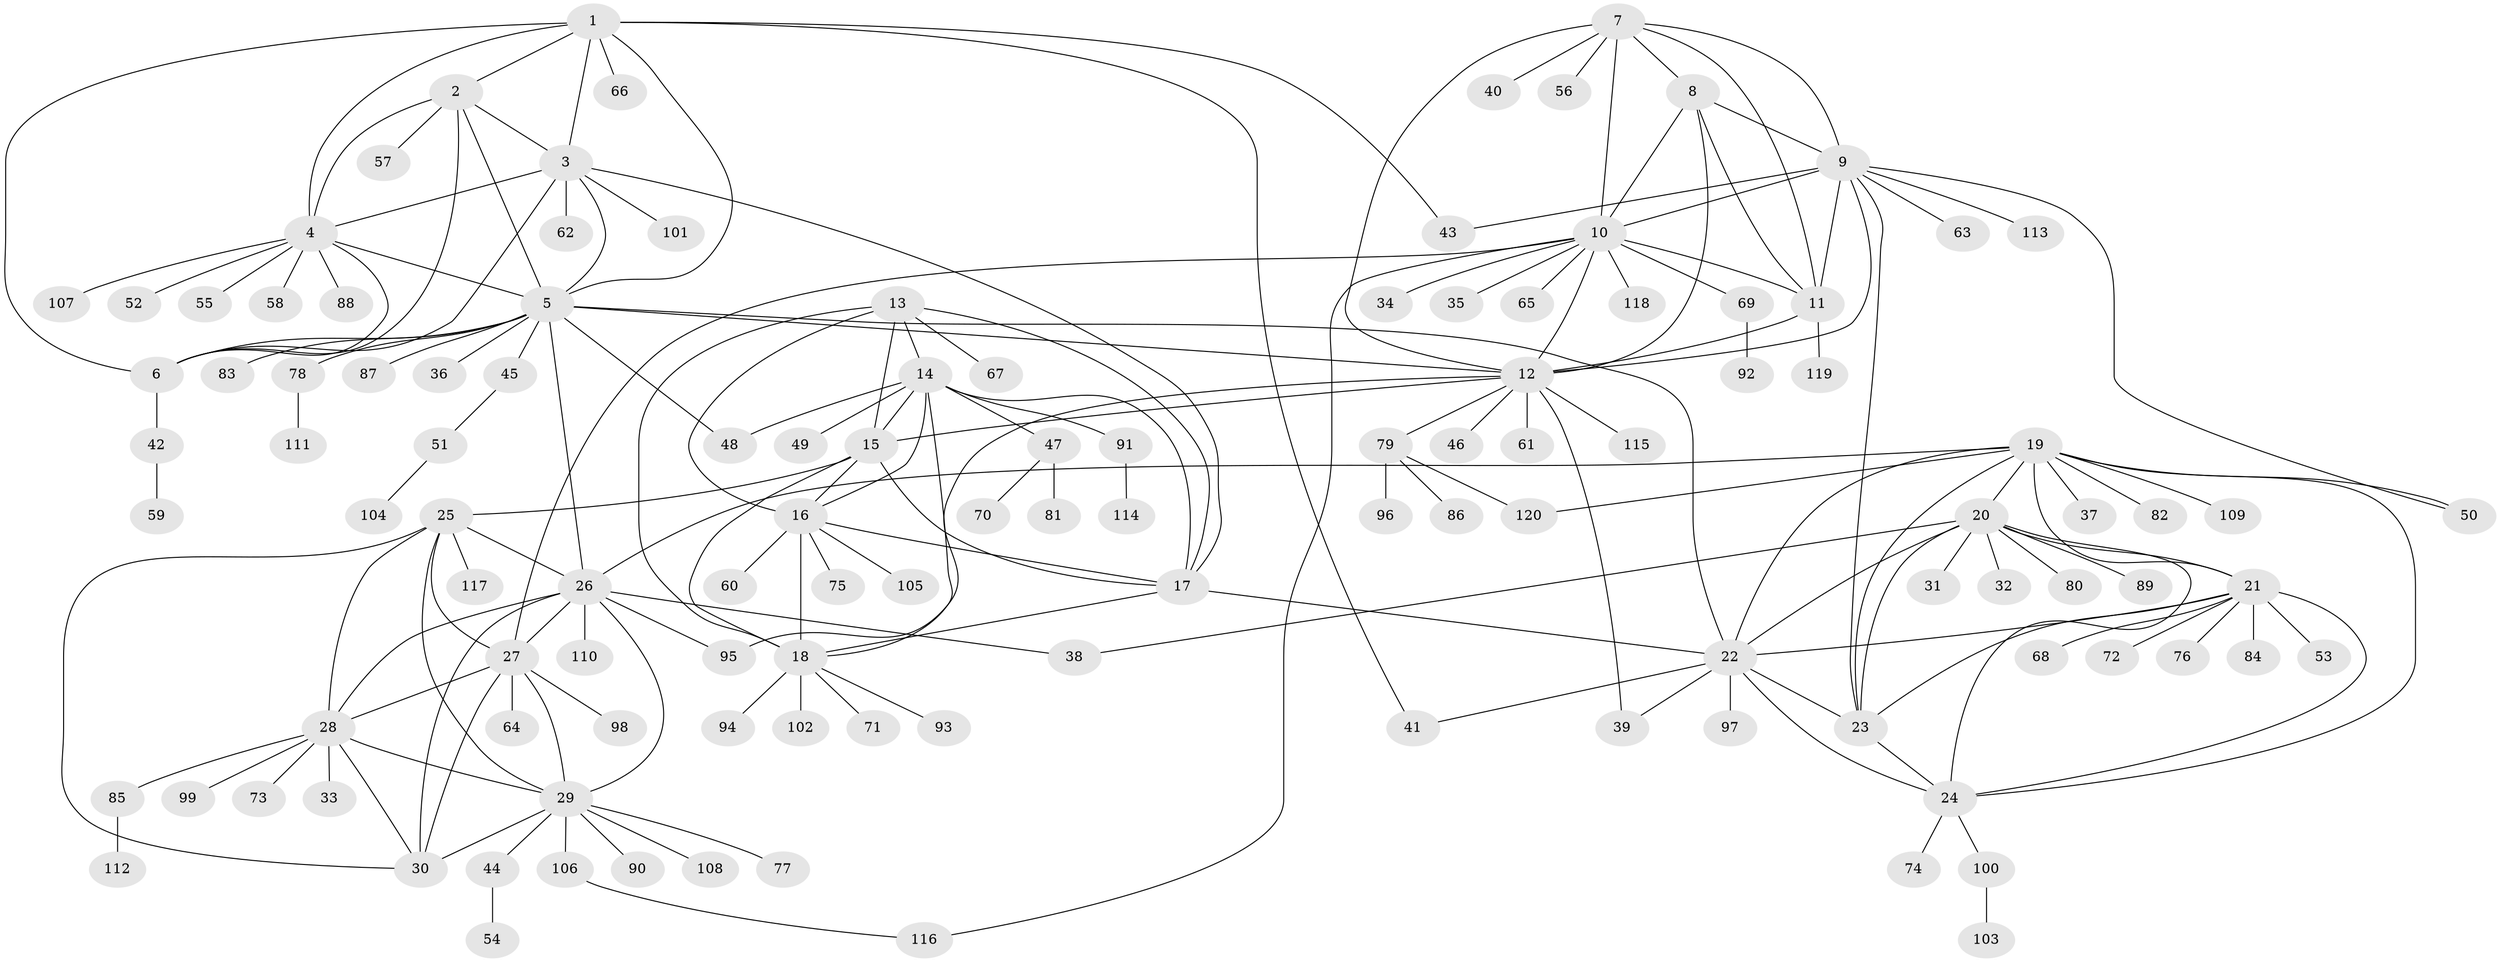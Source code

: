 // coarse degree distribution, {6: 0.010526315789473684, 4: 0.042105263157894736, 7: 0.021052631578947368, 8: 0.031578947368421054, 14: 0.010526315789473684, 5: 0.031578947368421054, 11: 0.021052631578947368, 13: 0.021052631578947368, 9: 0.031578947368421054, 10: 0.010526315789473684, 1: 0.6210526315789474, 2: 0.1368421052631579, 3: 0.010526315789473684}
// Generated by graph-tools (version 1.1) at 2025/52/02/27/25 19:52:16]
// undirected, 120 vertices, 184 edges
graph export_dot {
graph [start="1"]
  node [color=gray90,style=filled];
  1;
  2;
  3;
  4;
  5;
  6;
  7;
  8;
  9;
  10;
  11;
  12;
  13;
  14;
  15;
  16;
  17;
  18;
  19;
  20;
  21;
  22;
  23;
  24;
  25;
  26;
  27;
  28;
  29;
  30;
  31;
  32;
  33;
  34;
  35;
  36;
  37;
  38;
  39;
  40;
  41;
  42;
  43;
  44;
  45;
  46;
  47;
  48;
  49;
  50;
  51;
  52;
  53;
  54;
  55;
  56;
  57;
  58;
  59;
  60;
  61;
  62;
  63;
  64;
  65;
  66;
  67;
  68;
  69;
  70;
  71;
  72;
  73;
  74;
  75;
  76;
  77;
  78;
  79;
  80;
  81;
  82;
  83;
  84;
  85;
  86;
  87;
  88;
  89;
  90;
  91;
  92;
  93;
  94;
  95;
  96;
  97;
  98;
  99;
  100;
  101;
  102;
  103;
  104;
  105;
  106;
  107;
  108;
  109;
  110;
  111;
  112;
  113;
  114;
  115;
  116;
  117;
  118;
  119;
  120;
  1 -- 2;
  1 -- 3;
  1 -- 4;
  1 -- 5;
  1 -- 6;
  1 -- 41;
  1 -- 43;
  1 -- 66;
  2 -- 3;
  2 -- 4;
  2 -- 5;
  2 -- 6;
  2 -- 57;
  3 -- 4;
  3 -- 5;
  3 -- 6;
  3 -- 17;
  3 -- 62;
  3 -- 101;
  4 -- 5;
  4 -- 6;
  4 -- 52;
  4 -- 55;
  4 -- 58;
  4 -- 88;
  4 -- 107;
  5 -- 6;
  5 -- 12;
  5 -- 22;
  5 -- 26;
  5 -- 36;
  5 -- 45;
  5 -- 48;
  5 -- 78;
  5 -- 83;
  5 -- 87;
  6 -- 42;
  7 -- 8;
  7 -- 9;
  7 -- 10;
  7 -- 11;
  7 -- 12;
  7 -- 40;
  7 -- 56;
  8 -- 9;
  8 -- 10;
  8 -- 11;
  8 -- 12;
  9 -- 10;
  9 -- 11;
  9 -- 12;
  9 -- 23;
  9 -- 43;
  9 -- 50;
  9 -- 63;
  9 -- 113;
  10 -- 11;
  10 -- 12;
  10 -- 27;
  10 -- 34;
  10 -- 35;
  10 -- 65;
  10 -- 69;
  10 -- 116;
  10 -- 118;
  11 -- 12;
  11 -- 119;
  12 -- 15;
  12 -- 39;
  12 -- 46;
  12 -- 61;
  12 -- 79;
  12 -- 95;
  12 -- 115;
  13 -- 14;
  13 -- 15;
  13 -- 16;
  13 -- 17;
  13 -- 18;
  13 -- 67;
  14 -- 15;
  14 -- 16;
  14 -- 17;
  14 -- 18;
  14 -- 47;
  14 -- 48;
  14 -- 49;
  14 -- 91;
  15 -- 16;
  15 -- 17;
  15 -- 18;
  15 -- 25;
  16 -- 17;
  16 -- 18;
  16 -- 60;
  16 -- 75;
  16 -- 105;
  17 -- 18;
  17 -- 22;
  18 -- 71;
  18 -- 93;
  18 -- 94;
  18 -- 102;
  19 -- 20;
  19 -- 21;
  19 -- 22;
  19 -- 23;
  19 -- 24;
  19 -- 26;
  19 -- 37;
  19 -- 50;
  19 -- 82;
  19 -- 109;
  19 -- 120;
  20 -- 21;
  20 -- 22;
  20 -- 23;
  20 -- 24;
  20 -- 31;
  20 -- 32;
  20 -- 38;
  20 -- 80;
  20 -- 89;
  21 -- 22;
  21 -- 23;
  21 -- 24;
  21 -- 53;
  21 -- 68;
  21 -- 72;
  21 -- 76;
  21 -- 84;
  22 -- 23;
  22 -- 24;
  22 -- 39;
  22 -- 41;
  22 -- 97;
  23 -- 24;
  24 -- 74;
  24 -- 100;
  25 -- 26;
  25 -- 27;
  25 -- 28;
  25 -- 29;
  25 -- 30;
  25 -- 117;
  26 -- 27;
  26 -- 28;
  26 -- 29;
  26 -- 30;
  26 -- 38;
  26 -- 95;
  26 -- 110;
  27 -- 28;
  27 -- 29;
  27 -- 30;
  27 -- 64;
  27 -- 98;
  28 -- 29;
  28 -- 30;
  28 -- 33;
  28 -- 73;
  28 -- 85;
  28 -- 99;
  29 -- 30;
  29 -- 44;
  29 -- 77;
  29 -- 90;
  29 -- 106;
  29 -- 108;
  42 -- 59;
  44 -- 54;
  45 -- 51;
  47 -- 70;
  47 -- 81;
  51 -- 104;
  69 -- 92;
  78 -- 111;
  79 -- 86;
  79 -- 96;
  79 -- 120;
  85 -- 112;
  91 -- 114;
  100 -- 103;
  106 -- 116;
}
